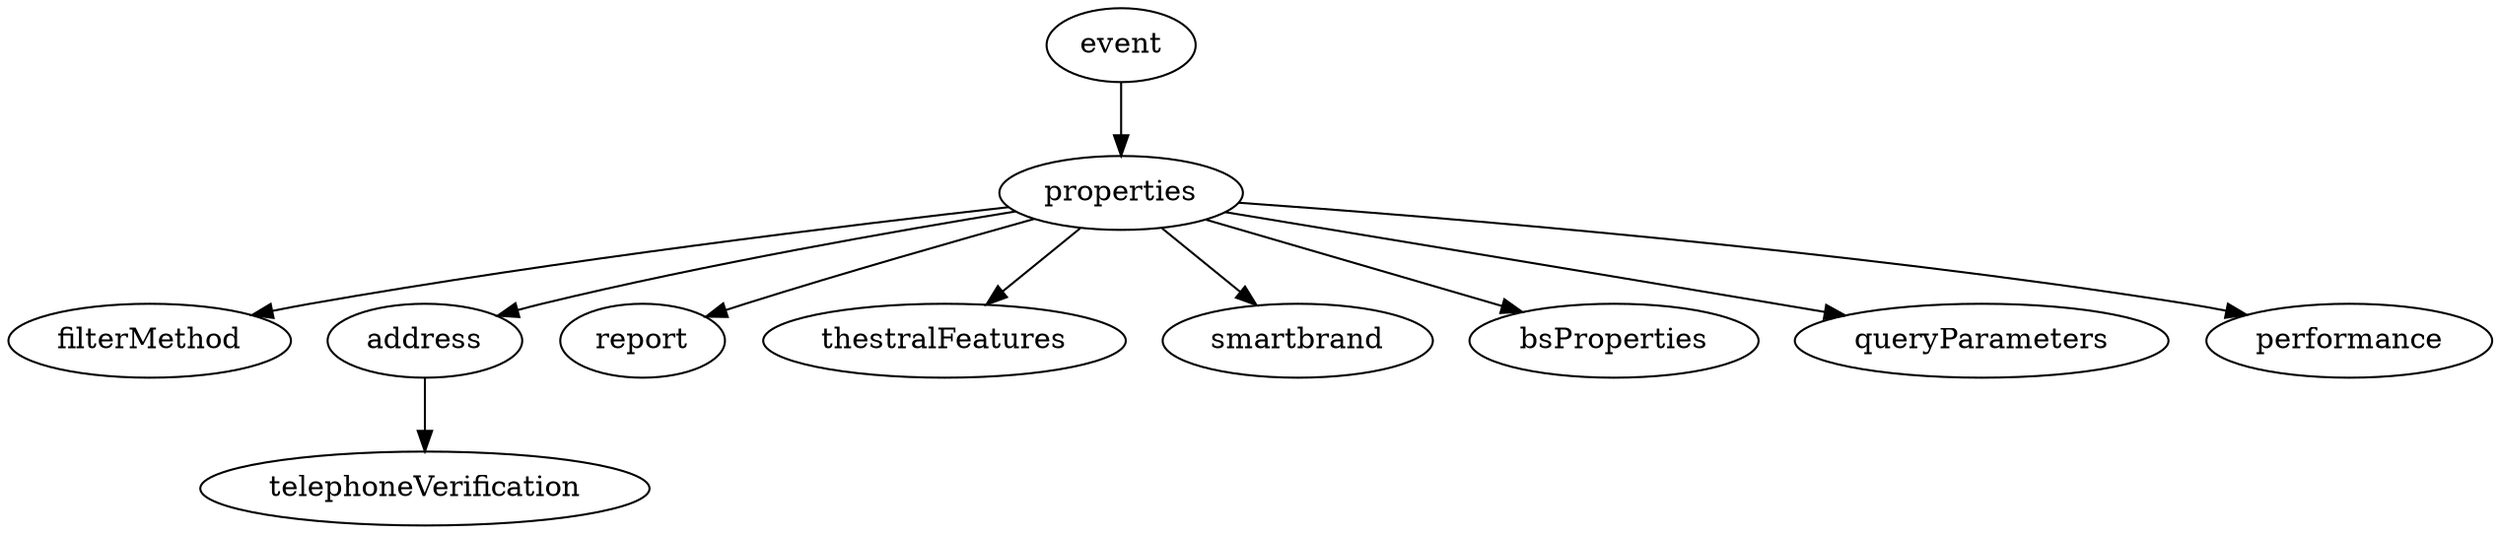 digraph G {
	event -> properties
	properties -> filterMethod
	address -> telephoneVerification
	properties -> report
	properties -> thestralFeatures
	properties -> smartbrand
	properties -> bsProperties
	properties -> address
	properties -> queryParameters
	properties -> performance
}

